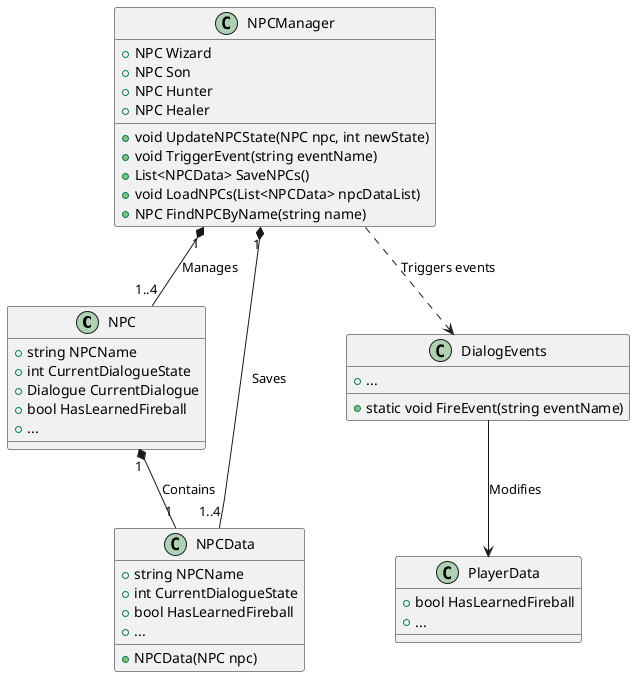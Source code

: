 @startuml

class NPC {
    +string NPCName
    +int CurrentDialogueState
    +Dialogue CurrentDialogue
    +bool HasLearnedFireball
    +...
}

class DialogEvents {
    +static void FireEvent(string eventName)
    +...
}

class NPCData {
    +string NPCName
    +int CurrentDialogueState
    +bool HasLearnedFireball
    +...
    +NPCData(NPC npc)
}

class NPCManager {
    +NPC Wizard
    +NPC Son
    +NPC Hunter
    +NPC Healer
    +void UpdateNPCState(NPC npc, int newState)
    +void TriggerEvent(string eventName)
    +List<NPCData> SaveNPCs()
    +void LoadNPCs(List<NPCData> npcDataList)
    +NPC FindNPCByName(string name)
}


class PlayerData {
    +bool HasLearnedFireball
    +...
}

NPC "1" *-- "1" NPCData : Contains
NPCManager "1" *-- "1..4" NPC : Manages
NPCManager "1" *-- "1..4" NPCData : Saves
NPCManager ..> DialogEvents : Triggers events
DialogEvents --> PlayerData : Modifies

@enduml
